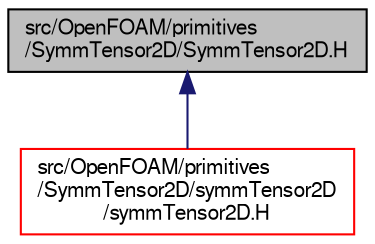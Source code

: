 digraph "src/OpenFOAM/primitives/SymmTensor2D/SymmTensor2D.H"
{
  bgcolor="transparent";
  edge [fontname="FreeSans",fontsize="10",labelfontname="FreeSans",labelfontsize="10"];
  node [fontname="FreeSans",fontsize="10",shape=record];
  Node49 [label="src/OpenFOAM/primitives\l/SymmTensor2D/SymmTensor2D.H",height=0.2,width=0.4,color="black", fillcolor="grey75", style="filled", fontcolor="black"];
  Node49 -> Node50 [dir="back",color="midnightblue",fontsize="10",style="solid",fontname="FreeSans"];
  Node50 [label="src/OpenFOAM/primitives\l/SymmTensor2D/symmTensor2D\l/symmTensor2D.H",height=0.2,width=0.4,color="red",URL="$a12719.html"];
}
